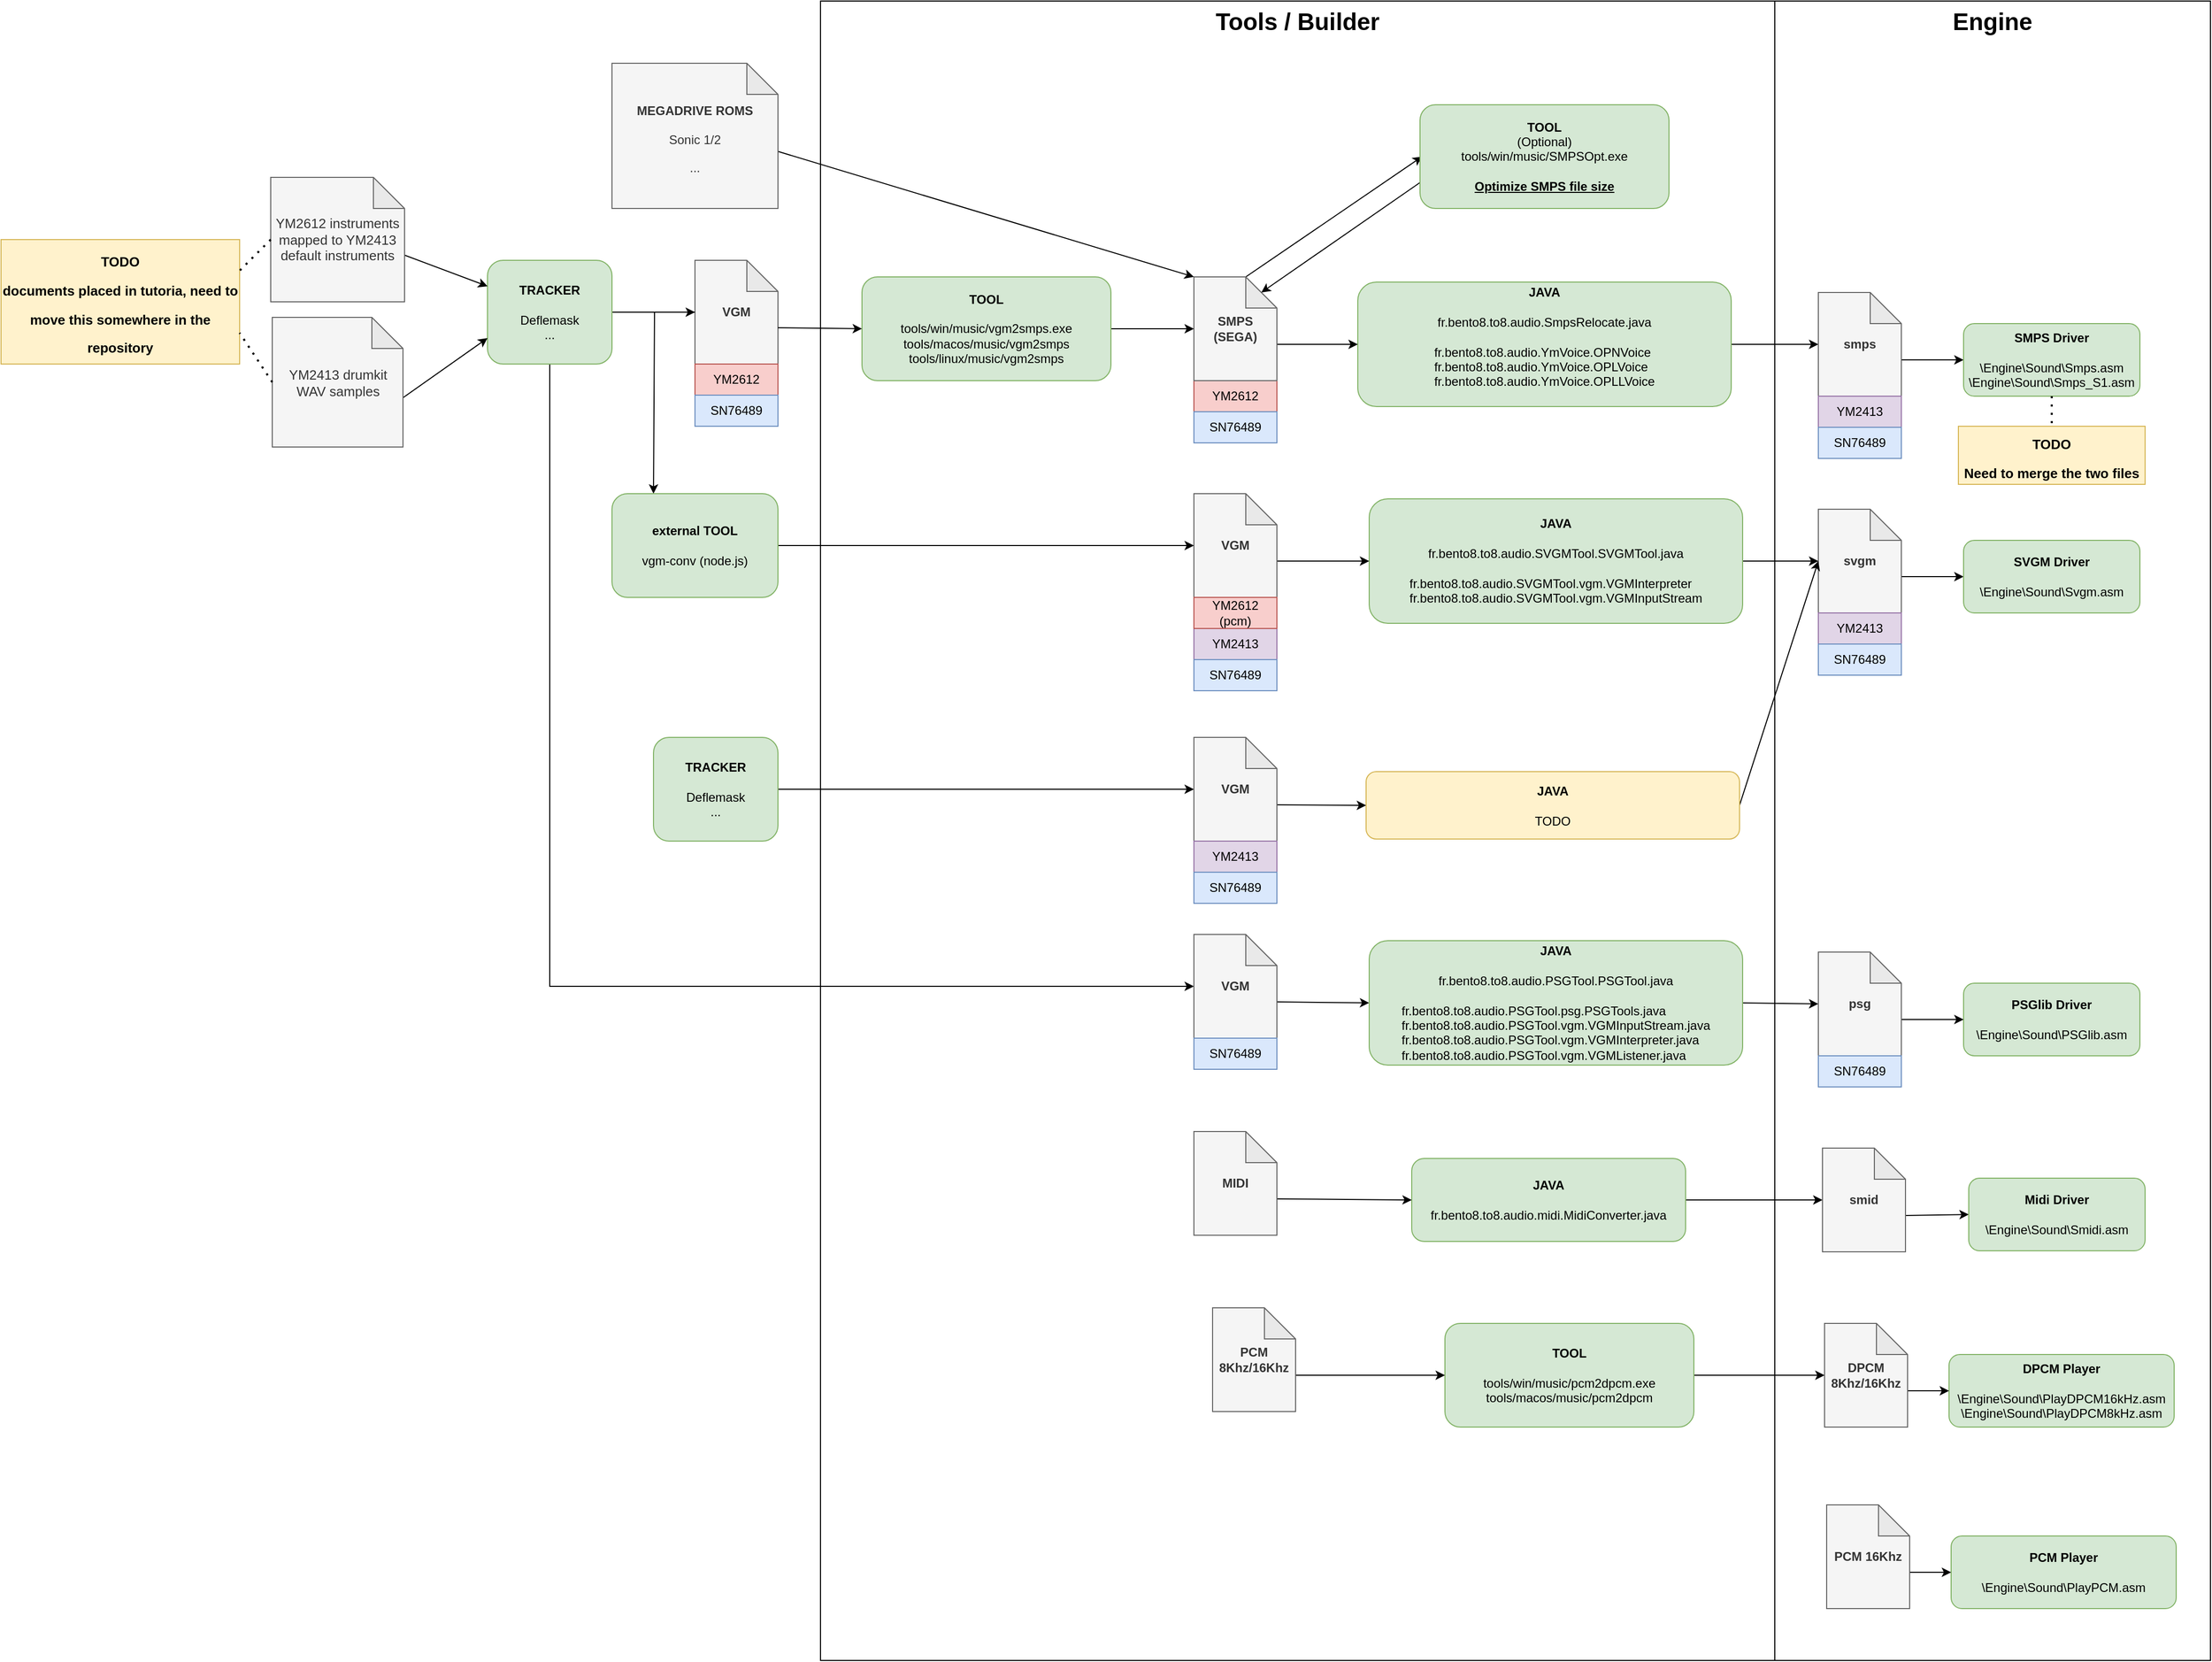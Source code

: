 <mxfile version="18.0.6" type="device"><diagram id="tquFy_AotcmNzZPkjjOA" name="Page-1"><mxGraphModel dx="3076" dy="977" grid="1" gridSize="10" guides="1" tooltips="1" connect="1" arrows="1" fold="1" page="1" pageScale="1" pageWidth="827" pageHeight="1169" math="0" shadow="0"><root><mxCell id="0"/><mxCell id="1" parent="0"/><mxCell id="P1jvFTUy8kyRo_wXiSt7-37" value="Engine" style="whiteSpace=wrap;html=1;verticalAlign=top;fontStyle=1;fontSize=23;" parent="1" vertex="1"><mxGeometry x="440" y="40" width="420" height="1600" as="geometry"/></mxCell><mxCell id="P1jvFTUy8kyRo_wXiSt7-36" value="Tools / Builder" style="whiteSpace=wrap;html=1;verticalAlign=top;fontStyle=1;fontSize=23;" parent="1" vertex="1"><mxGeometry x="-480" y="40" width="920" height="1600" as="geometry"/></mxCell><mxCell id="P1jvFTUy8kyRo_wXiSt7-30" style="edgeStyle=none;rounded=0;orthogonalLoop=1;jettySize=auto;html=1;exitX=1;exitY=0.5;exitDx=0;exitDy=0;entryX=0;entryY=0.5;entryDx=0;entryDy=0;entryPerimeter=0;" parent="1" source="P1jvFTUy8kyRo_wXiSt7-10" target="P1jvFTUy8kyRo_wXiSt7-31" edge="1"><mxGeometry relative="1" as="geometry"><mxPoint x="360" y="336" as="targetPoint"/></mxGeometry></mxCell><mxCell id="P1jvFTUy8kyRo_wXiSt7-10" value="&lt;b&gt;JAVA&lt;/b&gt;&lt;br&gt;&lt;br&gt;fr.bento8.to8.audio.SmpsRelocate.java&lt;br&gt;&lt;br&gt;&lt;div style=&quot;text-align: left&quot;&gt;fr.bento8.to8.audio.YmVoice.OPNVoice&lt;/div&gt;&lt;div style=&quot;text-align: left&quot;&gt;fr.bento8.to8.audio.YmVoice.OPLVoice&lt;br&gt;&lt;/div&gt;&lt;div style=&quot;text-align: left&quot;&gt;fr.bento8.to8.audio.YmVoice.OPLLVoice&lt;br&gt;&lt;/div&gt;&lt;div style=&quot;text-align: left&quot;&gt;&lt;br&gt;&lt;/div&gt;" style="rounded=1;whiteSpace=wrap;html=1;fillColor=#d5e8d4;strokeColor=#82b366;" parent="1" vertex="1"><mxGeometry x="38" y="311" width="360" height="120" as="geometry"/></mxCell><mxCell id="P1jvFTUy8kyRo_wXiSt7-11" value="YM2612" style="rounded=0;whiteSpace=wrap;html=1;fillColor=#f8cecc;strokeColor=#b85450;" parent="1" vertex="1"><mxGeometry x="-120" y="406" width="80" height="30" as="geometry"/></mxCell><mxCell id="P1jvFTUy8kyRo_wXiSt7-12" value="SN76489" style="rounded=0;whiteSpace=wrap;html=1;fillColor=#dae8fc;strokeColor=#6c8ebf;" parent="1" vertex="1"><mxGeometry x="-120" y="436" width="80" height="30" as="geometry"/></mxCell><mxCell id="P1jvFTUy8kyRo_wXiSt7-29" style="rounded=0;orthogonalLoop=1;jettySize=auto;html=1;exitX=0;exitY=0;exitDx=80;exitDy=65;exitPerimeter=0;entryX=0;entryY=0.5;entryDx=0;entryDy=0;" parent="1" source="P1jvFTUy8kyRo_wXiSt7-15" target="P1jvFTUy8kyRo_wXiSt7-10" edge="1"><mxGeometry relative="1" as="geometry"/></mxCell><mxCell id="P1jvFTUy8kyRo_wXiSt7-84" style="edgeStyle=none;rounded=0;orthogonalLoop=1;jettySize=auto;html=1;exitX=0;exitY=0;exitDx=50;exitDy=0;exitPerimeter=0;fontSize=13;" parent="1" source="P1jvFTUy8kyRo_wXiSt7-15" edge="1"><mxGeometry relative="1" as="geometry"><mxPoint x="100" y="190" as="targetPoint"/></mxGeometry></mxCell><mxCell id="P1jvFTUy8kyRo_wXiSt7-15" value="SMPS (SEGA)" style="shape=note;whiteSpace=wrap;html=1;backgroundOutline=1;darkOpacity=0.05;fillColor=#f5f5f5;fontColor=#333333;strokeColor=#666666;fontStyle=1" parent="1" vertex="1"><mxGeometry x="-120" y="306" width="80" height="100" as="geometry"/></mxCell><mxCell id="P1jvFTUy8kyRo_wXiSt7-16" value="VGM" style="shape=note;whiteSpace=wrap;html=1;backgroundOutline=1;darkOpacity=0.05;fillColor=#f5f5f5;fontColor=#333333;strokeColor=#666666;fontStyle=1" parent="1" vertex="1"><mxGeometry x="-601" y="290" width="80" height="100" as="geometry"/></mxCell><mxCell id="P1jvFTUy8kyRo_wXiSt7-18" value="YM2612" style="rounded=0;whiteSpace=wrap;html=1;fillColor=#f8cecc;strokeColor=#b85450;" parent="1" vertex="1"><mxGeometry x="-601" y="390" width="80" height="30" as="geometry"/></mxCell><mxCell id="P1jvFTUy8kyRo_wXiSt7-69" style="edgeStyle=none;rounded=0;orthogonalLoop=1;jettySize=auto;html=1;exitX=0;exitY=0.5;exitDx=0;exitDy=0;entryX=0.25;entryY=0;entryDx=0;entryDy=0;fontSize=13;exitPerimeter=0;" parent="1" source="P1jvFTUy8kyRo_wXiSt7-16" target="P1jvFTUy8kyRo_wXiSt7-67" edge="1"><mxGeometry relative="1" as="geometry"><Array as="points"><mxPoint x="-640" y="340"/></Array></mxGeometry></mxCell><mxCell id="P1jvFTUy8kyRo_wXiSt7-19" value="SN76489" style="rounded=0;whiteSpace=wrap;html=1;fillColor=#dae8fc;strokeColor=#6c8ebf;" parent="1" vertex="1"><mxGeometry x="-601" y="420" width="80" height="30" as="geometry"/></mxCell><mxCell id="P1jvFTUy8kyRo_wXiSt7-23" style="edgeStyle=orthogonalEdgeStyle;rounded=0;orthogonalLoop=1;jettySize=auto;html=1;exitX=1;exitY=0.5;exitDx=0;exitDy=0;entryX=0;entryY=0.5;entryDx=0;entryDy=0;entryPerimeter=0;" parent="1" source="P1jvFTUy8kyRo_wXiSt7-20" target="P1jvFTUy8kyRo_wXiSt7-15" edge="1"><mxGeometry relative="1" as="geometry"/></mxCell><mxCell id="P1jvFTUy8kyRo_wXiSt7-20" value="&lt;b&gt;TOOL&lt;/b&gt;&lt;br&gt;&lt;br&gt;tools/win/music/vgm2smps.exe&lt;br&gt;tools/macos/music/vgm2smps&lt;br&gt;tools/linux/music/vgm2smps" style="rounded=1;whiteSpace=wrap;html=1;fillColor=#d5e8d4;strokeColor=#82b366;" parent="1" vertex="1"><mxGeometry x="-440" y="306" width="240" height="100" as="geometry"/></mxCell><mxCell id="P1jvFTUy8kyRo_wXiSt7-21" value="" style="endArrow=classic;html=1;rounded=0;entryX=0;entryY=0.5;entryDx=0;entryDy=0;exitX=0;exitY=0;exitDx=80;exitDy=65;exitPerimeter=0;" parent="1" source="P1jvFTUy8kyRo_wXiSt7-16" target="P1jvFTUy8kyRo_wXiSt7-20" edge="1"><mxGeometry width="50" height="50" relative="1" as="geometry"><mxPoint x="-80" y="616" as="sourcePoint"/><mxPoint x="-30" y="566" as="targetPoint"/></mxGeometry></mxCell><mxCell id="P1jvFTUy8kyRo_wXiSt7-25" style="edgeStyle=orthogonalEdgeStyle;rounded=0;orthogonalLoop=1;jettySize=auto;html=1;exitX=1;exitY=0.5;exitDx=0;exitDy=0;" parent="1" source="P1jvFTUy8kyRo_wXiSt7-24" target="P1jvFTUy8kyRo_wXiSt7-16" edge="1"><mxGeometry relative="1" as="geometry"/></mxCell><mxCell id="P1jvFTUy8kyRo_wXiSt7-92" style="edgeStyle=none;rounded=0;orthogonalLoop=1;jettySize=auto;html=1;exitX=0.5;exitY=1;exitDx=0;exitDy=0;entryX=0;entryY=0.5;entryDx=0;entryDy=0;entryPerimeter=0;fontSize=22;" parent="1" source="P1jvFTUy8kyRo_wXiSt7-24" target="P1jvFTUy8kyRo_wXiSt7-89" edge="1"><mxGeometry relative="1" as="geometry"><Array as="points"><mxPoint x="-741" y="990"/></Array></mxGeometry></mxCell><mxCell id="P1jvFTUy8kyRo_wXiSt7-24" value="&lt;b&gt;TRACKER&lt;/b&gt;&lt;br&gt;&lt;br&gt;Deflemask&lt;br&gt;..." style="rounded=1;whiteSpace=wrap;html=1;fillColor=#d5e8d4;strokeColor=#82b366;" parent="1" vertex="1"><mxGeometry x="-801" y="290" width="120" height="100" as="geometry"/></mxCell><mxCell id="P1jvFTUy8kyRo_wXiSt7-35" style="edgeStyle=none;rounded=0;orthogonalLoop=1;jettySize=auto;html=1;exitX=0;exitY=0;exitDx=80;exitDy=65;exitPerimeter=0;entryX=0;entryY=0.5;entryDx=0;entryDy=0;" parent="1" source="P1jvFTUy8kyRo_wXiSt7-31" target="P1jvFTUy8kyRo_wXiSt7-34" edge="1"><mxGeometry relative="1" as="geometry"/></mxCell><mxCell id="P1jvFTUy8kyRo_wXiSt7-31" value="smps" style="shape=note;whiteSpace=wrap;html=1;backgroundOutline=1;darkOpacity=0.05;fillColor=#f5f5f5;fontColor=#333333;strokeColor=#666666;fontStyle=1" parent="1" vertex="1"><mxGeometry x="482" y="321" width="80" height="100" as="geometry"/></mxCell><mxCell id="P1jvFTUy8kyRo_wXiSt7-32" value="YM2413" style="rounded=0;whiteSpace=wrap;html=1;fillColor=#e1d5e7;strokeColor=#9673a6;" parent="1" vertex="1"><mxGeometry x="482" y="421" width="80" height="30" as="geometry"/></mxCell><mxCell id="P1jvFTUy8kyRo_wXiSt7-33" value="SN76489" style="rounded=0;whiteSpace=wrap;html=1;fillColor=#dae8fc;strokeColor=#6c8ebf;" parent="1" vertex="1"><mxGeometry x="482" y="451" width="80" height="30" as="geometry"/></mxCell><mxCell id="P1jvFTUy8kyRo_wXiSt7-34" value="&lt;b&gt;SMPS Driver&lt;br&gt;&lt;/b&gt;&lt;br&gt;\Engine\Sound\Smps.asm&lt;br&gt;\Engine\Sound\Smps_S1.asm" style="rounded=1;whiteSpace=wrap;html=1;fillColor=#d5e8d4;strokeColor=#82b366;" parent="1" vertex="1"><mxGeometry x="622" y="351" width="170" height="70" as="geometry"/></mxCell><mxCell id="P1jvFTUy8kyRo_wXiSt7-53" style="edgeStyle=none;rounded=0;orthogonalLoop=1;jettySize=auto;html=1;exitX=0;exitY=0;exitDx=160;exitDy=85;exitPerimeter=0;entryX=0;entryY=0;entryDx=0;entryDy=0;entryPerimeter=0;fontSize=13;" parent="1" source="P1jvFTUy8kyRo_wXiSt7-38" target="P1jvFTUy8kyRo_wXiSt7-15" edge="1"><mxGeometry relative="1" as="geometry"/></mxCell><mxCell id="P1jvFTUy8kyRo_wXiSt7-38" value="&lt;b style=&quot;font-size: 12px&quot;&gt;MEGADRIVE ROMS&lt;/b&gt;&lt;br style=&quot;font-size: 12px&quot;&gt;&lt;span style=&quot;font-size: 12px&quot;&gt;Sonic 1/2&lt;/span&gt;&lt;br style=&quot;font-size: 12px&quot;&gt;&lt;span style=&quot;font-size: 12px&quot;&gt;...&lt;/span&gt;" style="shape=note;whiteSpace=wrap;html=1;backgroundOutline=1;darkOpacity=0.05;fontSize=23;fillColor=#f5f5f5;fontColor=#333333;strokeColor=#666666;" parent="1" vertex="1"><mxGeometry x="-681" y="100" width="160" height="140" as="geometry"/></mxCell><mxCell id="P1jvFTUy8kyRo_wXiSt7-41" value="&lt;font style=&quot;font-size: 13px&quot;&gt;&lt;b&gt;TODO&lt;br&gt;Need to merge the two files&lt;/b&gt;&lt;/font&gt;" style="text;html=1;strokeColor=#d6b656;fillColor=#fff2cc;align=center;verticalAlign=middle;whiteSpace=wrap;rounded=0;fontSize=23;" parent="1" vertex="1"><mxGeometry x="617" y="450" width="180" height="56" as="geometry"/></mxCell><mxCell id="P1jvFTUy8kyRo_wXiSt7-42" value="" style="endArrow=none;dashed=1;html=1;dashPattern=1 3;strokeWidth=2;rounded=0;fontSize=13;entryX=0.5;entryY=0;entryDx=0;entryDy=0;exitX=0.5;exitY=1;exitDx=0;exitDy=0;" parent="1" source="P1jvFTUy8kyRo_wXiSt7-34" target="P1jvFTUy8kyRo_wXiSt7-41" edge="1"><mxGeometry width="50" height="50" relative="1" as="geometry"><mxPoint x="30" y="546" as="sourcePoint"/><mxPoint x="80" y="496" as="targetPoint"/></mxGeometry></mxCell><mxCell id="P1jvFTUy8kyRo_wXiSt7-47" style="edgeStyle=none;rounded=0;orthogonalLoop=1;jettySize=auto;html=1;exitX=0;exitY=0;exitDx=129;exitDy=75;exitPerimeter=0;entryX=0;entryY=0.25;entryDx=0;entryDy=0;fontSize=13;" parent="1" source="P1jvFTUy8kyRo_wXiSt7-45" target="P1jvFTUy8kyRo_wXiSt7-24" edge="1"><mxGeometry relative="1" as="geometry"/></mxCell><mxCell id="P1jvFTUy8kyRo_wXiSt7-45" value="YM2612 instruments mapped to YM2413 default instruments" style="shape=note;whiteSpace=wrap;html=1;backgroundOutline=1;darkOpacity=0.05;fontSize=13;fillColor=#f5f5f5;fontColor=#333333;strokeColor=#666666;" parent="1" vertex="1"><mxGeometry x="-1010" y="210" width="129" height="120" as="geometry"/></mxCell><mxCell id="P1jvFTUy8kyRo_wXiSt7-48" style="edgeStyle=none;rounded=0;orthogonalLoop=1;jettySize=auto;html=1;exitX=0;exitY=0;exitDx=126.0;exitDy=77.5;exitPerimeter=0;fontSize=13;entryX=0;entryY=0.75;entryDx=0;entryDy=0;" parent="1" source="P1jvFTUy8kyRo_wXiSt7-46" target="P1jvFTUy8kyRo_wXiSt7-24" edge="1"><mxGeometry relative="1" as="geometry"><mxPoint x="-800" y="340" as="targetPoint"/></mxGeometry></mxCell><mxCell id="P1jvFTUy8kyRo_wXiSt7-46" value="YM2413 drumkit WAV samples" style="shape=note;whiteSpace=wrap;html=1;backgroundOutline=1;darkOpacity=0.05;fontSize=13;fillColor=#f5f5f5;fontColor=#333333;strokeColor=#666666;" parent="1" vertex="1"><mxGeometry x="-1008.5" y="345" width="126" height="125" as="geometry"/></mxCell><mxCell id="P1jvFTUy8kyRo_wXiSt7-49" value="&lt;font style=&quot;font-size: 13px&quot;&gt;&lt;b&gt;TODO&lt;br&gt;documents placed in tutoria, need to move this somewhere in the repository&lt;/b&gt;&lt;/font&gt;" style="text;html=1;strokeColor=#d6b656;fillColor=#fff2cc;align=center;verticalAlign=middle;whiteSpace=wrap;rounded=0;fontSize=23;" parent="1" vertex="1"><mxGeometry x="-1270" y="270" width="230" height="120" as="geometry"/></mxCell><mxCell id="P1jvFTUy8kyRo_wXiSt7-50" value="" style="endArrow=none;dashed=1;html=1;dashPattern=1 3;strokeWidth=2;rounded=0;fontSize=13;entryX=1;entryY=0.75;entryDx=0;entryDy=0;exitX=0;exitY=0.5;exitDx=0;exitDy=0;exitPerimeter=0;" parent="1" source="P1jvFTUy8kyRo_wXiSt7-46" target="P1jvFTUy8kyRo_wXiSt7-49" edge="1"><mxGeometry width="50" height="50" relative="1" as="geometry"><mxPoint x="-540" y="446" as="sourcePoint"/><mxPoint x="-490" y="396" as="targetPoint"/></mxGeometry></mxCell><mxCell id="P1jvFTUy8kyRo_wXiSt7-52" value="" style="endArrow=none;dashed=1;html=1;dashPattern=1 3;strokeWidth=2;rounded=0;fontSize=13;entryX=1;entryY=0.25;entryDx=0;entryDy=0;exitX=0;exitY=0.5;exitDx=0;exitDy=0;exitPerimeter=0;" parent="1" source="P1jvFTUy8kyRo_wXiSt7-45" target="P1jvFTUy8kyRo_wXiSt7-49" edge="1"><mxGeometry width="50" height="50" relative="1" as="geometry"><mxPoint x="-540" y="446" as="sourcePoint"/><mxPoint x="-490" y="396" as="targetPoint"/></mxGeometry></mxCell><mxCell id="P1jvFTUy8kyRo_wXiSt7-54" style="edgeStyle=none;rounded=0;orthogonalLoop=1;jettySize=auto;html=1;exitX=0;exitY=0;exitDx=80;exitDy=65;exitPerimeter=0;entryX=0;entryY=0.5;entryDx=0;entryDy=0;" parent="1" source="P1jvFTUy8kyRo_wXiSt7-55" target="P1jvFTUy8kyRo_wXiSt7-58" edge="1"><mxGeometry relative="1" as="geometry"/></mxCell><mxCell id="P1jvFTUy8kyRo_wXiSt7-55" value="svgm" style="shape=note;whiteSpace=wrap;html=1;backgroundOutline=1;darkOpacity=0.05;fillColor=#f5f5f5;fontColor=#333333;strokeColor=#666666;fontStyle=1" parent="1" vertex="1"><mxGeometry x="482" y="530" width="80" height="100" as="geometry"/></mxCell><mxCell id="P1jvFTUy8kyRo_wXiSt7-56" value="YM2413" style="rounded=0;whiteSpace=wrap;html=1;fillColor=#e1d5e7;strokeColor=#9673a6;" parent="1" vertex="1"><mxGeometry x="482" y="630" width="80" height="30" as="geometry"/></mxCell><mxCell id="P1jvFTUy8kyRo_wXiSt7-57" value="SN76489" style="rounded=0;whiteSpace=wrap;html=1;fillColor=#dae8fc;strokeColor=#6c8ebf;" parent="1" vertex="1"><mxGeometry x="482" y="660" width="80" height="30" as="geometry"/></mxCell><mxCell id="P1jvFTUy8kyRo_wXiSt7-58" value="&lt;b&gt;SVGM Driver&lt;br&gt;&lt;/b&gt;&lt;br&gt;\Engine\Sound\Svgm.asm" style="rounded=1;whiteSpace=wrap;html=1;fillColor=#d5e8d4;strokeColor=#82b366;" parent="1" vertex="1"><mxGeometry x="622" y="560" width="170" height="70" as="geometry"/></mxCell><mxCell id="P1jvFTUy8kyRo_wXiSt7-62" style="edgeStyle=none;rounded=0;orthogonalLoop=1;jettySize=auto;html=1;exitX=1;exitY=0.5;exitDx=0;exitDy=0;entryX=0;entryY=0.5;entryDx=0;entryDy=0;entryPerimeter=0;fontSize=13;" parent="1" source="P1jvFTUy8kyRo_wXiSt7-61" target="P1jvFTUy8kyRo_wXiSt7-55" edge="1"><mxGeometry relative="1" as="geometry"/></mxCell><mxCell id="P1jvFTUy8kyRo_wXiSt7-61" value="&lt;b&gt;JAVA&lt;/b&gt;&lt;br&gt;&lt;br&gt;fr.bento8.to8.audio.SVGMTool.SVGMTool.java&lt;br&gt;&lt;br&gt;&lt;div style=&quot;text-align: left&quot;&gt;fr.bento8.to8.audio.SVGMTool.vgm.VGMInterpreter&lt;br&gt;&lt;/div&gt;&lt;span style=&quot;text-align: left&quot;&gt;fr.bento8.to8.audio.SVGMTool.vgm.&lt;/span&gt;&lt;span style=&quot;text-align: left&quot;&gt;VGMInputStream&lt;/span&gt;&lt;span style=&quot;text-align: left&quot;&gt;&lt;br&gt;&lt;/span&gt;" style="rounded=1;whiteSpace=wrap;html=1;fillColor=#d5e8d4;strokeColor=#82b366;" parent="1" vertex="1"><mxGeometry x="49" y="520" width="360" height="120" as="geometry"/></mxCell><mxCell id="P1jvFTUy8kyRo_wXiSt7-66" style="edgeStyle=none;rounded=0;orthogonalLoop=1;jettySize=auto;html=1;exitX=0;exitY=0;exitDx=80;exitDy=65;exitPerimeter=0;entryX=0;entryY=0.5;entryDx=0;entryDy=0;fontSize=13;" parent="1" source="P1jvFTUy8kyRo_wXiSt7-63" target="P1jvFTUy8kyRo_wXiSt7-61" edge="1"><mxGeometry relative="1" as="geometry"/></mxCell><mxCell id="P1jvFTUy8kyRo_wXiSt7-63" value="VGM" style="shape=note;whiteSpace=wrap;html=1;backgroundOutline=1;darkOpacity=0.05;fillColor=#f5f5f5;fontColor=#333333;strokeColor=#666666;fontStyle=1" parent="1" vertex="1"><mxGeometry x="-120" y="515" width="80" height="100" as="geometry"/></mxCell><mxCell id="P1jvFTUy8kyRo_wXiSt7-64" value="YM2413" style="rounded=0;whiteSpace=wrap;html=1;fillColor=#e1d5e7;strokeColor=#9673a6;" parent="1" vertex="1"><mxGeometry x="-120" y="645" width="80" height="30" as="geometry"/></mxCell><mxCell id="P1jvFTUy8kyRo_wXiSt7-65" value="SN76489" style="rounded=0;whiteSpace=wrap;html=1;fillColor=#dae8fc;strokeColor=#6c8ebf;" parent="1" vertex="1"><mxGeometry x="-120" y="675" width="80" height="30" as="geometry"/></mxCell><mxCell id="P1jvFTUy8kyRo_wXiSt7-68" style="edgeStyle=none;rounded=0;orthogonalLoop=1;jettySize=auto;html=1;exitX=1;exitY=0.5;exitDx=0;exitDy=0;entryX=0;entryY=0.5;entryDx=0;entryDy=0;entryPerimeter=0;fontSize=13;" parent="1" source="P1jvFTUy8kyRo_wXiSt7-67" target="P1jvFTUy8kyRo_wXiSt7-63" edge="1"><mxGeometry relative="1" as="geometry"/></mxCell><mxCell id="P1jvFTUy8kyRo_wXiSt7-67" value="&lt;b&gt;external TOOL&lt;/b&gt;&lt;br&gt;&lt;br&gt;vgm-conv (node.js)" style="rounded=1;whiteSpace=wrap;html=1;fillColor=#d5e8d4;strokeColor=#82b366;" parent="1" vertex="1"><mxGeometry x="-681" y="515" width="160" height="100" as="geometry"/></mxCell><mxCell id="P1jvFTUy8kyRo_wXiSt7-71" style="edgeStyle=none;rounded=0;orthogonalLoop=1;jettySize=auto;html=1;exitX=1;exitY=0.5;exitDx=0;exitDy=0;entryX=0;entryY=0.5;entryDx=0;entryDy=0;entryPerimeter=0;fontSize=13;" parent="1" source="P1jvFTUy8kyRo_wXiSt7-70" target="P1jvFTUy8kyRo_wXiSt7-55" edge="1"><mxGeometry relative="1" as="geometry"/></mxCell><mxCell id="P1jvFTUy8kyRo_wXiSt7-70" value="&lt;b&gt;JAVA&lt;/b&gt;&lt;br&gt;&lt;br&gt;TODO" style="rounded=1;whiteSpace=wrap;html=1;fillColor=#fff2cc;strokeColor=#d6b656;" parent="1" vertex="1"><mxGeometry x="46" y="783" width="360" height="65" as="geometry"/></mxCell><mxCell id="P1jvFTUy8kyRo_wXiSt7-81" style="edgeStyle=none;rounded=0;orthogonalLoop=1;jettySize=auto;html=1;exitX=1;exitY=0.5;exitDx=0;exitDy=0;entryX=0;entryY=0.5;entryDx=0;entryDy=0;entryPerimeter=0;fontSize=13;" parent="1" source="P1jvFTUy8kyRo_wXiSt7-72" target="P1jvFTUy8kyRo_wXiSt7-76" edge="1"><mxGeometry relative="1" as="geometry"/></mxCell><mxCell id="P1jvFTUy8kyRo_wXiSt7-72" value="&lt;b&gt;TRACKER&lt;/b&gt;&lt;br&gt;&lt;br&gt;Deflemask&lt;br&gt;..." style="rounded=1;whiteSpace=wrap;html=1;fillColor=#d5e8d4;strokeColor=#82b366;" parent="1" vertex="1"><mxGeometry x="-641" y="750" width="120" height="100" as="geometry"/></mxCell><mxCell id="P1jvFTUy8kyRo_wXiSt7-75" value="YM2612 (pcm)" style="rounded=0;whiteSpace=wrap;html=1;fillColor=#f8cecc;strokeColor=#b85450;" parent="1" vertex="1"><mxGeometry x="-120" y="615" width="80" height="30" as="geometry"/></mxCell><mxCell id="P1jvFTUy8kyRo_wXiSt7-80" style="edgeStyle=none;rounded=0;orthogonalLoop=1;jettySize=auto;html=1;exitX=0;exitY=0;exitDx=80;exitDy=65;exitPerimeter=0;entryX=0;entryY=0.5;entryDx=0;entryDy=0;fontSize=13;" parent="1" source="P1jvFTUy8kyRo_wXiSt7-76" target="P1jvFTUy8kyRo_wXiSt7-70" edge="1"><mxGeometry relative="1" as="geometry"/></mxCell><mxCell id="P1jvFTUy8kyRo_wXiSt7-76" value="VGM" style="shape=note;whiteSpace=wrap;html=1;backgroundOutline=1;darkOpacity=0.05;fillColor=#f5f5f5;fontColor=#333333;strokeColor=#666666;fontStyle=1" parent="1" vertex="1"><mxGeometry x="-120" y="750" width="80" height="100" as="geometry"/></mxCell><mxCell id="P1jvFTUy8kyRo_wXiSt7-77" value="YM2413" style="rounded=0;whiteSpace=wrap;html=1;fillColor=#e1d5e7;strokeColor=#9673a6;" parent="1" vertex="1"><mxGeometry x="-120" y="850" width="80" height="30" as="geometry"/></mxCell><mxCell id="P1jvFTUy8kyRo_wXiSt7-78" value="SN76489" style="rounded=0;whiteSpace=wrap;html=1;fillColor=#dae8fc;strokeColor=#6c8ebf;" parent="1" vertex="1"><mxGeometry x="-120" y="880" width="80" height="30" as="geometry"/></mxCell><mxCell id="P1jvFTUy8kyRo_wXiSt7-83" style="edgeStyle=none;rounded=0;orthogonalLoop=1;jettySize=auto;html=1;exitX=0;exitY=0.75;exitDx=0;exitDy=0;entryX=0;entryY=0;entryDx=65;entryDy=15;entryPerimeter=0;fontSize=13;" parent="1" source="P1jvFTUy8kyRo_wXiSt7-82" target="P1jvFTUy8kyRo_wXiSt7-15" edge="1"><mxGeometry relative="1" as="geometry"/></mxCell><mxCell id="P1jvFTUy8kyRo_wXiSt7-82" value="&lt;b&gt;TOOL&lt;/b&gt;&lt;br&gt;(Optional)&lt;br&gt;tools/win/music/SMPSOpt.exe&lt;br&gt;&lt;br&gt;&lt;b&gt;&lt;u&gt;Optimize SMPS file size&lt;/u&gt;&lt;/b&gt;" style="rounded=1;whiteSpace=wrap;html=1;fillColor=#d5e8d4;strokeColor=#82b366;" parent="1" vertex="1"><mxGeometry x="98" y="140" width="240" height="100" as="geometry"/></mxCell><mxCell id="P1jvFTUy8kyRo_wXiSt7-94" style="edgeStyle=none;rounded=0;orthogonalLoop=1;jettySize=auto;html=1;exitX=0;exitY=0;exitDx=80;exitDy=65;exitPerimeter=0;entryX=0;entryY=0.5;entryDx=0;entryDy=0;fontSize=22;" parent="1" source="P1jvFTUy8kyRo_wXiSt7-89" target="P1jvFTUy8kyRo_wXiSt7-93" edge="1"><mxGeometry relative="1" as="geometry"/></mxCell><mxCell id="P1jvFTUy8kyRo_wXiSt7-89" value="VGM" style="shape=note;whiteSpace=wrap;html=1;backgroundOutline=1;darkOpacity=0.05;fillColor=#f5f5f5;fontColor=#333333;strokeColor=#666666;fontStyle=1" parent="1" vertex="1"><mxGeometry x="-120" y="940" width="80" height="100" as="geometry"/></mxCell><mxCell id="P1jvFTUy8kyRo_wXiSt7-91" value="SN76489" style="rounded=0;whiteSpace=wrap;html=1;fillColor=#dae8fc;strokeColor=#6c8ebf;" parent="1" vertex="1"><mxGeometry x="-120" y="1040" width="80" height="30" as="geometry"/></mxCell><mxCell id="P1jvFTUy8kyRo_wXiSt7-101" style="edgeStyle=none;rounded=0;orthogonalLoop=1;jettySize=auto;html=1;exitX=1;exitY=0.5;exitDx=0;exitDy=0;entryX=0;entryY=0.5;entryDx=0;entryDy=0;entryPerimeter=0;fontSize=22;" parent="1" source="P1jvFTUy8kyRo_wXiSt7-93" target="P1jvFTUy8kyRo_wXiSt7-96" edge="1"><mxGeometry relative="1" as="geometry"/></mxCell><mxCell id="P1jvFTUy8kyRo_wXiSt7-93" value="&lt;b&gt;JAVA&lt;/b&gt;&lt;br&gt;&lt;br&gt;fr.bento8.to8.audio.PSGTool.PSGTool.java&lt;br&gt;&lt;br&gt;&lt;div style=&quot;text-align: left&quot;&gt;&lt;span&gt;fr.bento8.to8.audio.PSGTool.psg.PSGTools.java&lt;/span&gt;&lt;br&gt;&lt;/div&gt;&lt;div style=&quot;text-align: left&quot;&gt;&lt;span&gt;fr.bento8.to8.audio.PSGTool.vgm.VGMInputStream.java&lt;/span&gt;&lt;/div&gt;&lt;div style=&quot;text-align: left&quot;&gt;&lt;span&gt;fr.bento8.to8.audio.PSGTool.vgm.VGMInterpreter.java&lt;/span&gt;&lt;/div&gt;&lt;div style=&quot;text-align: left&quot;&gt;&lt;span&gt;fr.bento8.to8.audio.PSGTool.vgm.VGMListener.java&lt;/span&gt;&lt;/div&gt;" style="rounded=1;whiteSpace=wrap;html=1;fillColor=#d5e8d4;strokeColor=#82b366;" parent="1" vertex="1"><mxGeometry x="49" y="946" width="360" height="120" as="geometry"/></mxCell><mxCell id="P1jvFTUy8kyRo_wXiSt7-95" value="&lt;b&gt;PSGlib Driver&lt;br&gt;&lt;/b&gt;&lt;br&gt;\Engine\Sound\PSGlib.asm" style="rounded=1;whiteSpace=wrap;html=1;fillColor=#d5e8d4;strokeColor=#82b366;" parent="1" vertex="1"><mxGeometry x="622" y="987" width="170" height="70" as="geometry"/></mxCell><mxCell id="P1jvFTUy8kyRo_wXiSt7-102" style="edgeStyle=none;rounded=0;orthogonalLoop=1;jettySize=auto;html=1;exitX=0;exitY=0;exitDx=80;exitDy=65;exitPerimeter=0;entryX=0;entryY=0.5;entryDx=0;entryDy=0;fontSize=22;" parent="1" source="P1jvFTUy8kyRo_wXiSt7-96" target="P1jvFTUy8kyRo_wXiSt7-95" edge="1"><mxGeometry relative="1" as="geometry"/></mxCell><mxCell id="P1jvFTUy8kyRo_wXiSt7-96" value="psg" style="shape=note;whiteSpace=wrap;html=1;backgroundOutline=1;darkOpacity=0.05;fillColor=#f5f5f5;fontColor=#333333;strokeColor=#666666;fontStyle=1" parent="1" vertex="1"><mxGeometry x="482" y="957" width="80" height="100" as="geometry"/></mxCell><mxCell id="P1jvFTUy8kyRo_wXiSt7-100" value="" style="edgeStyle=none;rounded=0;orthogonalLoop=1;jettySize=auto;html=1;fontSize=22;" parent="1" source="P1jvFTUy8kyRo_wXiSt7-98" target="P1jvFTUy8kyRo_wXiSt7-96" edge="1"><mxGeometry relative="1" as="geometry"/></mxCell><mxCell id="P1jvFTUy8kyRo_wXiSt7-98" value="SN76489" style="rounded=0;whiteSpace=wrap;html=1;fillColor=#dae8fc;strokeColor=#6c8ebf;" parent="1" vertex="1"><mxGeometry x="482" y="1057" width="80" height="30" as="geometry"/></mxCell><mxCell id="P1jvFTUy8kyRo_wXiSt7-112" style="edgeStyle=none;rounded=0;orthogonalLoop=1;jettySize=auto;html=1;exitX=1;exitY=0.5;exitDx=0;exitDy=0;entryX=0;entryY=0.5;entryDx=0;entryDy=0;entryPerimeter=0;fontSize=22;" parent="1" source="P1jvFTUy8kyRo_wXiSt7-103" target="P1jvFTUy8kyRo_wXiSt7-108" edge="1"><mxGeometry relative="1" as="geometry"/></mxCell><mxCell id="P1jvFTUy8kyRo_wXiSt7-103" value="&lt;b&gt;JAVA&lt;/b&gt;&lt;br&gt;&lt;br&gt;fr.bento8.to8.audio.midi.MidiConverter.java" style="rounded=1;whiteSpace=wrap;html=1;fillColor=#d5e8d4;strokeColor=#82b366;" parent="1" vertex="1"><mxGeometry x="90" y="1156" width="264" height="80" as="geometry"/></mxCell><mxCell id="P1jvFTUy8kyRo_wXiSt7-107" style="edgeStyle=none;rounded=0;orthogonalLoop=1;jettySize=auto;html=1;exitX=0;exitY=0;exitDx=80;exitDy=65;exitPerimeter=0;entryX=0;entryY=0.5;entryDx=0;entryDy=0;fontSize=22;" parent="1" source="P1jvFTUy8kyRo_wXiSt7-105" target="P1jvFTUy8kyRo_wXiSt7-103" edge="1"><mxGeometry relative="1" as="geometry"/></mxCell><mxCell id="P1jvFTUy8kyRo_wXiSt7-105" value="MIDI" style="shape=note;whiteSpace=wrap;html=1;backgroundOutline=1;darkOpacity=0.05;fillColor=#f5f5f5;fontColor=#333333;strokeColor=#666666;fontStyle=1" parent="1" vertex="1"><mxGeometry x="-120" y="1130" width="80" height="100" as="geometry"/></mxCell><mxCell id="P1jvFTUy8kyRo_wXiSt7-111" style="edgeStyle=none;rounded=0;orthogonalLoop=1;jettySize=auto;html=1;exitX=0;exitY=0;exitDx=80;exitDy=65;exitPerimeter=0;entryX=0;entryY=0.5;entryDx=0;entryDy=0;fontSize=22;" parent="1" source="P1jvFTUy8kyRo_wXiSt7-108" target="P1jvFTUy8kyRo_wXiSt7-110" edge="1"><mxGeometry relative="1" as="geometry"/></mxCell><mxCell id="P1jvFTUy8kyRo_wXiSt7-108" value="smid" style="shape=note;whiteSpace=wrap;html=1;backgroundOutline=1;darkOpacity=0.05;fillColor=#f5f5f5;fontColor=#333333;strokeColor=#666666;fontStyle=1" parent="1" vertex="1"><mxGeometry x="486" y="1146" width="80" height="100" as="geometry"/></mxCell><mxCell id="P1jvFTUy8kyRo_wXiSt7-110" value="&lt;b&gt;Midi Driver&lt;br&gt;&lt;/b&gt;&lt;br&gt;\Engine\Sound\Smidi.asm" style="rounded=1;whiteSpace=wrap;html=1;fillColor=#d5e8d4;strokeColor=#82b366;" parent="1" vertex="1"><mxGeometry x="627" y="1175" width="170" height="70" as="geometry"/></mxCell><mxCell id="P1jvFTUy8kyRo_wXiSt7-114" value="&lt;b&gt;DPCM Player&lt;br&gt;&lt;/b&gt;&lt;br&gt;\Engine\Sound\PlayDPCM16kHz.asm&lt;br&gt;\Engine\Sound\PlayDPCM8kHz.asm" style="rounded=1;whiteSpace=wrap;html=1;fillColor=#d5e8d4;strokeColor=#82b366;" parent="1" vertex="1"><mxGeometry x="608" y="1345" width="217" height="70" as="geometry"/></mxCell><mxCell id="P1jvFTUy8kyRo_wXiSt7-115" value="&lt;b&gt;PCM Player&lt;br&gt;&lt;/b&gt;&lt;br&gt;\Engine\Sound\PlayPCM.asm" style="rounded=1;whiteSpace=wrap;html=1;fillColor=#d5e8d4;strokeColor=#82b366;" parent="1" vertex="1"><mxGeometry x="610" y="1520" width="217" height="70" as="geometry"/></mxCell><mxCell id="P1jvFTUy8kyRo_wXiSt7-123" style="edgeStyle=none;rounded=0;orthogonalLoop=1;jettySize=auto;html=1;exitX=1;exitY=0.5;exitDx=0;exitDy=0;entryX=0;entryY=0.5;entryDx=0;entryDy=0;entryPerimeter=0;fontSize=22;" parent="1" source="P1jvFTUy8kyRo_wXiSt7-116" target="P1jvFTUy8kyRo_wXiSt7-122" edge="1"><mxGeometry relative="1" as="geometry"/></mxCell><mxCell id="P1jvFTUy8kyRo_wXiSt7-116" value="&lt;b&gt;TOOL&lt;/b&gt;&lt;br&gt;&lt;br&gt;tools/win/music/pcm2dpcm.exe&lt;br&gt;tools/macos/music/pcm2dpcm" style="rounded=1;whiteSpace=wrap;html=1;fillColor=#d5e8d4;strokeColor=#82b366;" parent="1" vertex="1"><mxGeometry x="122" y="1315" width="240" height="100" as="geometry"/></mxCell><mxCell id="P1jvFTUy8kyRo_wXiSt7-118" style="edgeStyle=none;rounded=0;orthogonalLoop=1;jettySize=auto;html=1;exitX=0;exitY=0;exitDx=80;exitDy=65;exitPerimeter=0;entryX=0;entryY=0.5;entryDx=0;entryDy=0;fontSize=22;" parent="1" source="P1jvFTUy8kyRo_wXiSt7-117" target="P1jvFTUy8kyRo_wXiSt7-116" edge="1"><mxGeometry relative="1" as="geometry"/></mxCell><mxCell id="P1jvFTUy8kyRo_wXiSt7-117" value="PCM 8Khz/16Khz" style="shape=note;whiteSpace=wrap;html=1;backgroundOutline=1;darkOpacity=0.05;fillColor=#f5f5f5;fontColor=#333333;strokeColor=#666666;fontStyle=1" parent="1" vertex="1"><mxGeometry x="-102" y="1300" width="80" height="100" as="geometry"/></mxCell><mxCell id="P1jvFTUy8kyRo_wXiSt7-120" style="edgeStyle=none;rounded=0;orthogonalLoop=1;jettySize=auto;html=1;exitX=0;exitY=0;exitDx=80;exitDy=65;exitPerimeter=0;fontSize=22;" parent="1" source="P1jvFTUy8kyRo_wXiSt7-119" target="P1jvFTUy8kyRo_wXiSt7-115" edge="1"><mxGeometry relative="1" as="geometry"/></mxCell><mxCell id="P1jvFTUy8kyRo_wXiSt7-119" value="PCM 16Khz" style="shape=note;whiteSpace=wrap;html=1;backgroundOutline=1;darkOpacity=0.05;fillColor=#f5f5f5;fontColor=#333333;strokeColor=#666666;fontStyle=1" parent="1" vertex="1"><mxGeometry x="490" y="1490" width="80" height="100" as="geometry"/></mxCell><mxCell id="P1jvFTUy8kyRo_wXiSt7-124" style="edgeStyle=none;rounded=0;orthogonalLoop=1;jettySize=auto;html=1;exitX=0;exitY=0;exitDx=80;exitDy=65;exitPerimeter=0;entryX=0;entryY=0.5;entryDx=0;entryDy=0;fontSize=22;" parent="1" source="P1jvFTUy8kyRo_wXiSt7-122" target="P1jvFTUy8kyRo_wXiSt7-114" edge="1"><mxGeometry relative="1" as="geometry"/></mxCell><mxCell id="P1jvFTUy8kyRo_wXiSt7-122" value="DPCM 8Khz/16Khz" style="shape=note;whiteSpace=wrap;html=1;backgroundOutline=1;darkOpacity=0.05;fillColor=#f5f5f5;fontColor=#333333;strokeColor=#666666;fontStyle=1" parent="1" vertex="1"><mxGeometry x="488" y="1315" width="80" height="100" as="geometry"/></mxCell></root></mxGraphModel></diagram></mxfile>